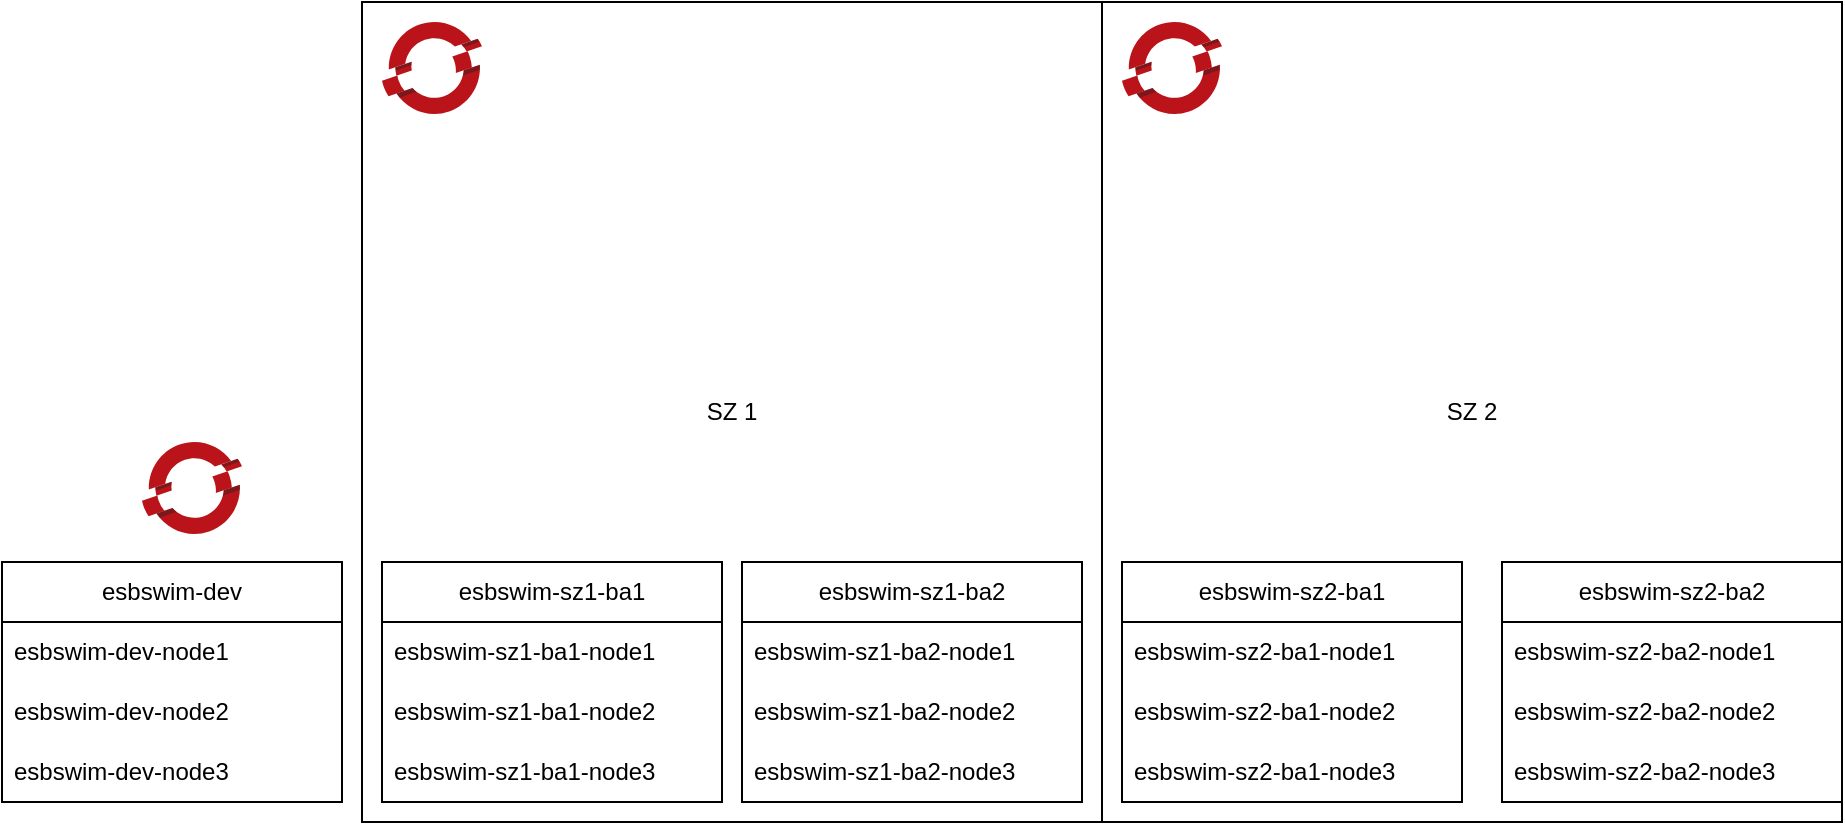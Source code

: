 <mxfile version="24.7.17">
  <diagram name="Page-1" id="FNupXKHGurG4gmG0nF9r">
    <mxGraphModel dx="1407" dy="1627" grid="1" gridSize="10" guides="1" tooltips="1" connect="1" arrows="1" fold="1" page="1" pageScale="1" pageWidth="850" pageHeight="1100" math="0" shadow="0">
      <root>
        <mxCell id="0" />
        <mxCell id="1" parent="0" />
        <mxCell id="O3PTXH11fTzjpiajHuYh-38" value="&lt;div&gt;SZ 2&lt;/div&gt;" style="rounded=0;whiteSpace=wrap;html=1;" vertex="1" parent="1">
          <mxGeometry x="570" y="-230" width="370" height="410" as="geometry" />
        </mxCell>
        <mxCell id="O3PTXH11fTzjpiajHuYh-37" value="SZ 1" style="rounded=0;whiteSpace=wrap;html=1;" vertex="1" parent="1">
          <mxGeometry x="200" y="-230" width="370" height="410" as="geometry" />
        </mxCell>
        <mxCell id="O3PTXH11fTzjpiajHuYh-9" value="&lt;div&gt;esbswim-sz1-ba1&lt;/div&gt;" style="swimlane;fontStyle=0;childLayout=stackLayout;horizontal=1;startSize=30;horizontalStack=0;resizeParent=1;resizeParentMax=0;resizeLast=0;collapsible=1;marginBottom=0;whiteSpace=wrap;html=1;" vertex="1" parent="1">
          <mxGeometry x="210" y="50" width="170" height="120" as="geometry" />
        </mxCell>
        <mxCell id="O3PTXH11fTzjpiajHuYh-10" value="&lt;div&gt;&lt;div&gt;esbswim-sz1-ba1-node1&lt;/div&gt;&lt;/div&gt;" style="text;strokeColor=none;fillColor=none;align=left;verticalAlign=middle;spacingLeft=4;spacingRight=4;overflow=hidden;points=[[0,0.5],[1,0.5]];portConstraint=eastwest;rotatable=0;whiteSpace=wrap;html=1;" vertex="1" parent="O3PTXH11fTzjpiajHuYh-9">
          <mxGeometry y="30" width="170" height="30" as="geometry" />
        </mxCell>
        <mxCell id="O3PTXH11fTzjpiajHuYh-11" value="&lt;div&gt;esbswim-sz1-ba1-node2&lt;/div&gt;" style="text;strokeColor=none;fillColor=none;align=left;verticalAlign=middle;spacingLeft=4;spacingRight=4;overflow=hidden;points=[[0,0.5],[1,0.5]];portConstraint=eastwest;rotatable=0;whiteSpace=wrap;html=1;" vertex="1" parent="O3PTXH11fTzjpiajHuYh-9">
          <mxGeometry y="60" width="170" height="30" as="geometry" />
        </mxCell>
        <mxCell id="O3PTXH11fTzjpiajHuYh-12" value="&lt;div&gt;esbswim-sz1-ba1-node3&lt;/div&gt;" style="text;strokeColor=none;fillColor=none;align=left;verticalAlign=middle;spacingLeft=4;spacingRight=4;overflow=hidden;points=[[0,0.5],[1,0.5]];portConstraint=eastwest;rotatable=0;whiteSpace=wrap;html=1;" vertex="1" parent="O3PTXH11fTzjpiajHuYh-9">
          <mxGeometry y="90" width="170" height="30" as="geometry" />
        </mxCell>
        <mxCell id="O3PTXH11fTzjpiajHuYh-17" value="&lt;div&gt;esbswim-sz1-ba2&lt;/div&gt;" style="swimlane;fontStyle=0;childLayout=stackLayout;horizontal=1;startSize=30;horizontalStack=0;resizeParent=1;resizeParentMax=0;resizeLast=0;collapsible=1;marginBottom=0;whiteSpace=wrap;html=1;" vertex="1" parent="1">
          <mxGeometry x="390" y="50" width="170" height="120" as="geometry" />
        </mxCell>
        <mxCell id="O3PTXH11fTzjpiajHuYh-18" value="&lt;div&gt;&lt;div&gt;esbswim-sz1-ba2-node1&lt;/div&gt;&lt;/div&gt;" style="text;strokeColor=none;fillColor=none;align=left;verticalAlign=middle;spacingLeft=4;spacingRight=4;overflow=hidden;points=[[0,0.5],[1,0.5]];portConstraint=eastwest;rotatable=0;whiteSpace=wrap;html=1;" vertex="1" parent="O3PTXH11fTzjpiajHuYh-17">
          <mxGeometry y="30" width="170" height="30" as="geometry" />
        </mxCell>
        <mxCell id="O3PTXH11fTzjpiajHuYh-19" value="&lt;div&gt;esbswim-sz1-ba2-node2&lt;/div&gt;" style="text;strokeColor=none;fillColor=none;align=left;verticalAlign=middle;spacingLeft=4;spacingRight=4;overflow=hidden;points=[[0,0.5],[1,0.5]];portConstraint=eastwest;rotatable=0;whiteSpace=wrap;html=1;" vertex="1" parent="O3PTXH11fTzjpiajHuYh-17">
          <mxGeometry y="60" width="170" height="30" as="geometry" />
        </mxCell>
        <mxCell id="O3PTXH11fTzjpiajHuYh-20" value="&lt;div&gt;esbswim-sz1-ba2-node3&lt;/div&gt;" style="text;strokeColor=none;fillColor=none;align=left;verticalAlign=middle;spacingLeft=4;spacingRight=4;overflow=hidden;points=[[0,0.5],[1,0.5]];portConstraint=eastwest;rotatable=0;whiteSpace=wrap;html=1;" vertex="1" parent="O3PTXH11fTzjpiajHuYh-17">
          <mxGeometry y="90" width="170" height="30" as="geometry" />
        </mxCell>
        <mxCell id="O3PTXH11fTzjpiajHuYh-21" value="&lt;div&gt;esbswim-sz2-ba1&lt;/div&gt;" style="swimlane;fontStyle=0;childLayout=stackLayout;horizontal=1;startSize=30;horizontalStack=0;resizeParent=1;resizeParentMax=0;resizeLast=0;collapsible=1;marginBottom=0;whiteSpace=wrap;html=1;" vertex="1" parent="1">
          <mxGeometry x="580" y="50" width="170" height="120" as="geometry" />
        </mxCell>
        <mxCell id="O3PTXH11fTzjpiajHuYh-22" value="&lt;div&gt;&lt;div&gt;esbswim-sz2-ba1-node1&lt;/div&gt;&lt;/div&gt;" style="text;strokeColor=none;fillColor=none;align=left;verticalAlign=middle;spacingLeft=4;spacingRight=4;overflow=hidden;points=[[0,0.5],[1,0.5]];portConstraint=eastwest;rotatable=0;whiteSpace=wrap;html=1;" vertex="1" parent="O3PTXH11fTzjpiajHuYh-21">
          <mxGeometry y="30" width="170" height="30" as="geometry" />
        </mxCell>
        <mxCell id="O3PTXH11fTzjpiajHuYh-23" value="&lt;div&gt;esbswim-sz2-ba1-node2&lt;/div&gt;" style="text;strokeColor=none;fillColor=none;align=left;verticalAlign=middle;spacingLeft=4;spacingRight=4;overflow=hidden;points=[[0,0.5],[1,0.5]];portConstraint=eastwest;rotatable=0;whiteSpace=wrap;html=1;" vertex="1" parent="O3PTXH11fTzjpiajHuYh-21">
          <mxGeometry y="60" width="170" height="30" as="geometry" />
        </mxCell>
        <mxCell id="O3PTXH11fTzjpiajHuYh-24" value="&lt;div&gt;esbswim-sz2-ba1-node3&lt;/div&gt;" style="text;strokeColor=none;fillColor=none;align=left;verticalAlign=middle;spacingLeft=4;spacingRight=4;overflow=hidden;points=[[0,0.5],[1,0.5]];portConstraint=eastwest;rotatable=0;whiteSpace=wrap;html=1;" vertex="1" parent="O3PTXH11fTzjpiajHuYh-21">
          <mxGeometry y="90" width="170" height="30" as="geometry" />
        </mxCell>
        <mxCell id="O3PTXH11fTzjpiajHuYh-25" value="&lt;div&gt;esbswim-sz2-ba2&lt;/div&gt;" style="swimlane;fontStyle=0;childLayout=stackLayout;horizontal=1;startSize=30;horizontalStack=0;resizeParent=1;resizeParentMax=0;resizeLast=0;collapsible=1;marginBottom=0;whiteSpace=wrap;html=1;" vertex="1" parent="1">
          <mxGeometry x="770" y="50" width="170" height="120" as="geometry" />
        </mxCell>
        <mxCell id="O3PTXH11fTzjpiajHuYh-26" value="&lt;div&gt;&lt;div&gt;esbswim-sz2-ba2-node1&lt;/div&gt;&lt;/div&gt;" style="text;strokeColor=none;fillColor=none;align=left;verticalAlign=middle;spacingLeft=4;spacingRight=4;overflow=hidden;points=[[0,0.5],[1,0.5]];portConstraint=eastwest;rotatable=0;whiteSpace=wrap;html=1;" vertex="1" parent="O3PTXH11fTzjpiajHuYh-25">
          <mxGeometry y="30" width="170" height="30" as="geometry" />
        </mxCell>
        <mxCell id="O3PTXH11fTzjpiajHuYh-27" value="&lt;div&gt;esbswim-sz2-ba2-node2&lt;/div&gt;" style="text;strokeColor=none;fillColor=none;align=left;verticalAlign=middle;spacingLeft=4;spacingRight=4;overflow=hidden;points=[[0,0.5],[1,0.5]];portConstraint=eastwest;rotatable=0;whiteSpace=wrap;html=1;" vertex="1" parent="O3PTXH11fTzjpiajHuYh-25">
          <mxGeometry y="60" width="170" height="30" as="geometry" />
        </mxCell>
        <mxCell id="O3PTXH11fTzjpiajHuYh-28" value="&lt;div&gt;esbswim-sz2-ba2-node3&lt;/div&gt;" style="text;strokeColor=none;fillColor=none;align=left;verticalAlign=middle;spacingLeft=4;spacingRight=4;overflow=hidden;points=[[0,0.5],[1,0.5]];portConstraint=eastwest;rotatable=0;whiteSpace=wrap;html=1;" vertex="1" parent="O3PTXH11fTzjpiajHuYh-25">
          <mxGeometry y="90" width="170" height="30" as="geometry" />
        </mxCell>
        <mxCell id="O3PTXH11fTzjpiajHuYh-29" value="&lt;div&gt;esbswim-dev&lt;/div&gt;" style="swimlane;fontStyle=0;childLayout=stackLayout;horizontal=1;startSize=30;horizontalStack=0;resizeParent=1;resizeParentMax=0;resizeLast=0;collapsible=1;marginBottom=0;whiteSpace=wrap;html=1;" vertex="1" parent="1">
          <mxGeometry x="20" y="50" width="170" height="120" as="geometry" />
        </mxCell>
        <mxCell id="O3PTXH11fTzjpiajHuYh-30" value="&lt;div&gt;&lt;div&gt;esbswim-dev-node1&lt;/div&gt;&lt;/div&gt;" style="text;strokeColor=none;fillColor=none;align=left;verticalAlign=middle;spacingLeft=4;spacingRight=4;overflow=hidden;points=[[0,0.5],[1,0.5]];portConstraint=eastwest;rotatable=0;whiteSpace=wrap;html=1;" vertex="1" parent="O3PTXH11fTzjpiajHuYh-29">
          <mxGeometry y="30" width="170" height="30" as="geometry" />
        </mxCell>
        <mxCell id="O3PTXH11fTzjpiajHuYh-31" value="&lt;div&gt;esbswim-dev-node2&lt;/div&gt;" style="text;strokeColor=none;fillColor=none;align=left;verticalAlign=middle;spacingLeft=4;spacingRight=4;overflow=hidden;points=[[0,0.5],[1,0.5]];portConstraint=eastwest;rotatable=0;whiteSpace=wrap;html=1;" vertex="1" parent="O3PTXH11fTzjpiajHuYh-29">
          <mxGeometry y="60" width="170" height="30" as="geometry" />
        </mxCell>
        <mxCell id="O3PTXH11fTzjpiajHuYh-32" value="&lt;div&gt;esbswim-dev-node3&lt;/div&gt;" style="text;strokeColor=none;fillColor=none;align=left;verticalAlign=middle;spacingLeft=4;spacingRight=4;overflow=hidden;points=[[0,0.5],[1,0.5]];portConstraint=eastwest;rotatable=0;whiteSpace=wrap;html=1;" vertex="1" parent="O3PTXH11fTzjpiajHuYh-29">
          <mxGeometry y="90" width="170" height="30" as="geometry" />
        </mxCell>
        <mxCell id="O3PTXH11fTzjpiajHuYh-33" value="" style="image;sketch=0;aspect=fixed;html=1;points=[];align=center;fontSize=12;image=img/lib/mscae/OpenShift.svg;" vertex="1" parent="1">
          <mxGeometry x="90" y="-10" width="50" height="46" as="geometry" />
        </mxCell>
        <mxCell id="O3PTXH11fTzjpiajHuYh-34" value="" style="image;sketch=0;aspect=fixed;html=1;points=[];align=center;fontSize=12;image=img/lib/mscae/OpenShift.svg;" vertex="1" parent="1">
          <mxGeometry x="210" y="-220" width="50" height="46" as="geometry" />
        </mxCell>
        <mxCell id="O3PTXH11fTzjpiajHuYh-35" value="" style="image;sketch=0;aspect=fixed;html=1;points=[];align=center;fontSize=12;image=img/lib/mscae/OpenShift.svg;" vertex="1" parent="1">
          <mxGeometry x="580" y="-220" width="50" height="46" as="geometry" />
        </mxCell>
      </root>
    </mxGraphModel>
  </diagram>
</mxfile>

